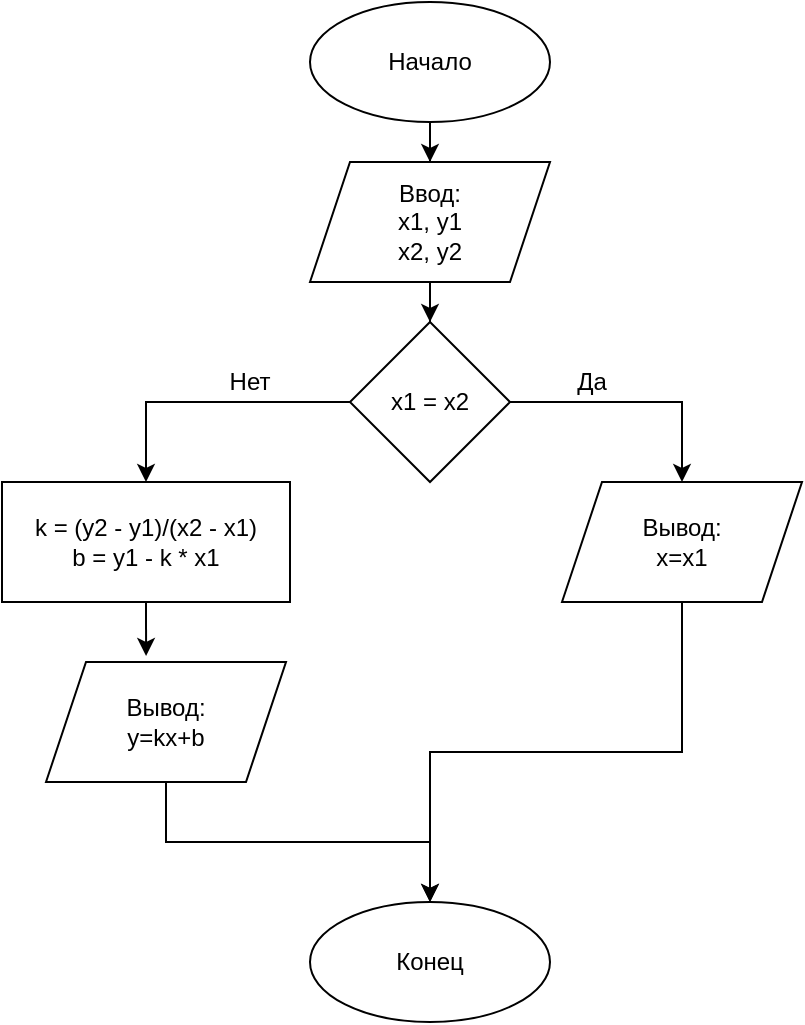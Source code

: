 <mxfile version="14.7.7" type="device"><diagram id="6KzPXfASbaiREb2WPxix" name="Page-1"><mxGraphModel dx="1218" dy="1960" grid="1" gridSize="10" guides="1" tooltips="1" connect="1" arrows="1" fold="1" page="1" pageScale="1" pageWidth="827" pageHeight="1169" math="0" shadow="0"><root><mxCell id="0"/><mxCell id="1" parent="0"/><mxCell id="4dW87pCXTIZpUReinh_j-7" value="" style="edgeStyle=orthogonalEdgeStyle;rounded=0;orthogonalLoop=1;jettySize=auto;html=1;" edge="1" parent="1" source="4dW87pCXTIZpUReinh_j-1" target="4dW87pCXTIZpUReinh_j-6"><mxGeometry relative="1" as="geometry"/></mxCell><mxCell id="4dW87pCXTIZpUReinh_j-1" value="" style="ellipse;whiteSpace=wrap;html=1;" vertex="1" parent="1"><mxGeometry x="354" y="-1120" width="120" height="60" as="geometry"/></mxCell><mxCell id="4dW87pCXTIZpUReinh_j-2" value="Начало" style="text;html=1;strokeColor=none;fillColor=none;align=center;verticalAlign=middle;whiteSpace=wrap;rounded=0;" vertex="1" parent="1"><mxGeometry x="394" y="-1100" width="40" height="20" as="geometry"/></mxCell><mxCell id="4dW87pCXTIZpUReinh_j-3" value="" style="ellipse;whiteSpace=wrap;html=1;" vertex="1" parent="1"><mxGeometry x="354" y="-670" width="120" height="60" as="geometry"/></mxCell><mxCell id="4dW87pCXTIZpUReinh_j-4" value="Конец" style="text;html=1;strokeColor=none;fillColor=none;align=center;verticalAlign=middle;whiteSpace=wrap;rounded=0;" vertex="1" parent="1"><mxGeometry x="394" y="-650" width="40" height="20" as="geometry"/></mxCell><mxCell id="4dW87pCXTIZpUReinh_j-5" value="" style="shape=parallelogram;perimeter=parallelogramPerimeter;whiteSpace=wrap;html=1;fixedSize=1;" vertex="1" parent="1"><mxGeometry x="354" y="-1040" width="120" height="60" as="geometry"/></mxCell><mxCell id="4dW87pCXTIZpUReinh_j-11" style="edgeStyle=orthogonalEdgeStyle;rounded=0;orthogonalLoop=1;jettySize=auto;html=1;exitX=0.5;exitY=1;exitDx=0;exitDy=0;" edge="1" parent="1" source="4dW87pCXTIZpUReinh_j-6" target="4dW87pCXTIZpUReinh_j-8"><mxGeometry relative="1" as="geometry"/></mxCell><mxCell id="4dW87pCXTIZpUReinh_j-6" value="Ввод:&lt;br&gt;x1, y1&lt;br&gt;x2, y2&lt;br&gt;" style="text;html=1;strokeColor=none;fillColor=none;align=center;verticalAlign=middle;whiteSpace=wrap;rounded=0;" vertex="1" parent="1"><mxGeometry x="386" y="-1040" width="56" height="60" as="geometry"/></mxCell><mxCell id="4dW87pCXTIZpUReinh_j-22" style="edgeStyle=orthogonalEdgeStyle;rounded=0;orthogonalLoop=1;jettySize=auto;html=1;exitX=1;exitY=0.5;exitDx=0;exitDy=0;entryX=0.5;entryY=0;entryDx=0;entryDy=0;" edge="1" parent="1" source="4dW87pCXTIZpUReinh_j-8" target="4dW87pCXTIZpUReinh_j-14"><mxGeometry relative="1" as="geometry"/></mxCell><mxCell id="4dW87pCXTIZpUReinh_j-23" style="edgeStyle=orthogonalEdgeStyle;rounded=0;orthogonalLoop=1;jettySize=auto;html=1;exitX=0;exitY=0.5;exitDx=0;exitDy=0;entryX=0.5;entryY=0;entryDx=0;entryDy=0;" edge="1" parent="1" source="4dW87pCXTIZpUReinh_j-8" target="4dW87pCXTIZpUReinh_j-12"><mxGeometry relative="1" as="geometry"/></mxCell><mxCell id="4dW87pCXTIZpUReinh_j-8" value="" style="rhombus;whiteSpace=wrap;html=1;" vertex="1" parent="1"><mxGeometry x="374" y="-960" width="80" height="80" as="geometry"/></mxCell><mxCell id="4dW87pCXTIZpUReinh_j-9" value="x1 = x2" style="text;html=1;strokeColor=none;fillColor=none;align=center;verticalAlign=middle;whiteSpace=wrap;rounded=0;" vertex="1" parent="1"><mxGeometry x="390" y="-930" width="48" height="20" as="geometry"/></mxCell><mxCell id="4dW87pCXTIZpUReinh_j-26" style="edgeStyle=orthogonalEdgeStyle;rounded=0;orthogonalLoop=1;jettySize=auto;html=1;exitX=0.5;exitY=1;exitDx=0;exitDy=0;entryX=0.417;entryY=-0.05;entryDx=0;entryDy=0;entryPerimeter=0;" edge="1" parent="1" source="4dW87pCXTIZpUReinh_j-12" target="4dW87pCXTIZpUReinh_j-16"><mxGeometry relative="1" as="geometry"/></mxCell><mxCell id="4dW87pCXTIZpUReinh_j-12" value="" style="rounded=0;whiteSpace=wrap;html=1;" vertex="1" parent="1"><mxGeometry x="200" y="-880" width="144" height="60" as="geometry"/></mxCell><mxCell id="4dW87pCXTIZpUReinh_j-13" value="&lt;div&gt;k = (y2 - y1)/(x2 - x1)&lt;/div&gt;&lt;div&gt;b = y1 - k * x1&lt;/div&gt;" style="text;html=1;strokeColor=none;fillColor=none;align=center;verticalAlign=middle;whiteSpace=wrap;rounded=0;" vertex="1" parent="1"><mxGeometry x="207" y="-865" width="130" height="30" as="geometry"/></mxCell><mxCell id="4dW87pCXTIZpUReinh_j-30" style="edgeStyle=orthogonalEdgeStyle;rounded=0;orthogonalLoop=1;jettySize=auto;html=1;exitX=0.5;exitY=1;exitDx=0;exitDy=0;" edge="1" parent="1" source="4dW87pCXTIZpUReinh_j-14" target="4dW87pCXTIZpUReinh_j-3"><mxGeometry relative="1" as="geometry"/></mxCell><mxCell id="4dW87pCXTIZpUReinh_j-14" value="" style="shape=parallelogram;perimeter=parallelogramPerimeter;whiteSpace=wrap;html=1;fixedSize=1;" vertex="1" parent="1"><mxGeometry x="480" y="-880" width="120" height="60" as="geometry"/></mxCell><mxCell id="4dW87pCXTIZpUReinh_j-15" value="Вывод:&lt;br&gt;y=kx+b" style="text;html=1;strokeColor=none;fillColor=none;align=center;verticalAlign=middle;whiteSpace=wrap;rounded=0;" vertex="1" parent="1"><mxGeometry x="247" y="-785" width="50" height="30" as="geometry"/></mxCell><mxCell id="4dW87pCXTIZpUReinh_j-29" style="edgeStyle=orthogonalEdgeStyle;rounded=0;orthogonalLoop=1;jettySize=auto;html=1;exitX=0.5;exitY=1;exitDx=0;exitDy=0;entryX=0.5;entryY=0;entryDx=0;entryDy=0;" edge="1" parent="1" source="4dW87pCXTIZpUReinh_j-16" target="4dW87pCXTIZpUReinh_j-3"><mxGeometry relative="1" as="geometry"/></mxCell><mxCell id="4dW87pCXTIZpUReinh_j-16" value="" style="shape=parallelogram;perimeter=parallelogramPerimeter;whiteSpace=wrap;html=1;fixedSize=1;" vertex="1" parent="1"><mxGeometry x="222" y="-790" width="120" height="60" as="geometry"/></mxCell><mxCell id="4dW87pCXTIZpUReinh_j-17" value="Вывод:&lt;br&gt;y=kx+b" style="text;html=1;strokeColor=none;fillColor=none;align=center;verticalAlign=middle;whiteSpace=wrap;rounded=0;" vertex="1" parent="1"><mxGeometry x="257" y="-775" width="50" height="30" as="geometry"/></mxCell><mxCell id="4dW87pCXTIZpUReinh_j-18" value="Вывод:&lt;br&gt;x=x1" style="text;html=1;strokeColor=none;fillColor=none;align=center;verticalAlign=middle;whiteSpace=wrap;rounded=0;" vertex="1" parent="1"><mxGeometry x="515" y="-865" width="50" height="30" as="geometry"/></mxCell><mxCell id="4dW87pCXTIZpUReinh_j-27" value="Да" style="text;html=1;strokeColor=none;fillColor=none;align=center;verticalAlign=middle;whiteSpace=wrap;rounded=0;" vertex="1" parent="1"><mxGeometry x="475" y="-940" width="40" height="20" as="geometry"/></mxCell><mxCell id="4dW87pCXTIZpUReinh_j-28" value="Нет" style="text;html=1;strokeColor=none;fillColor=none;align=center;verticalAlign=middle;whiteSpace=wrap;rounded=0;" vertex="1" parent="1"><mxGeometry x="304" y="-940" width="40" height="20" as="geometry"/></mxCell></root></mxGraphModel></diagram></mxfile>